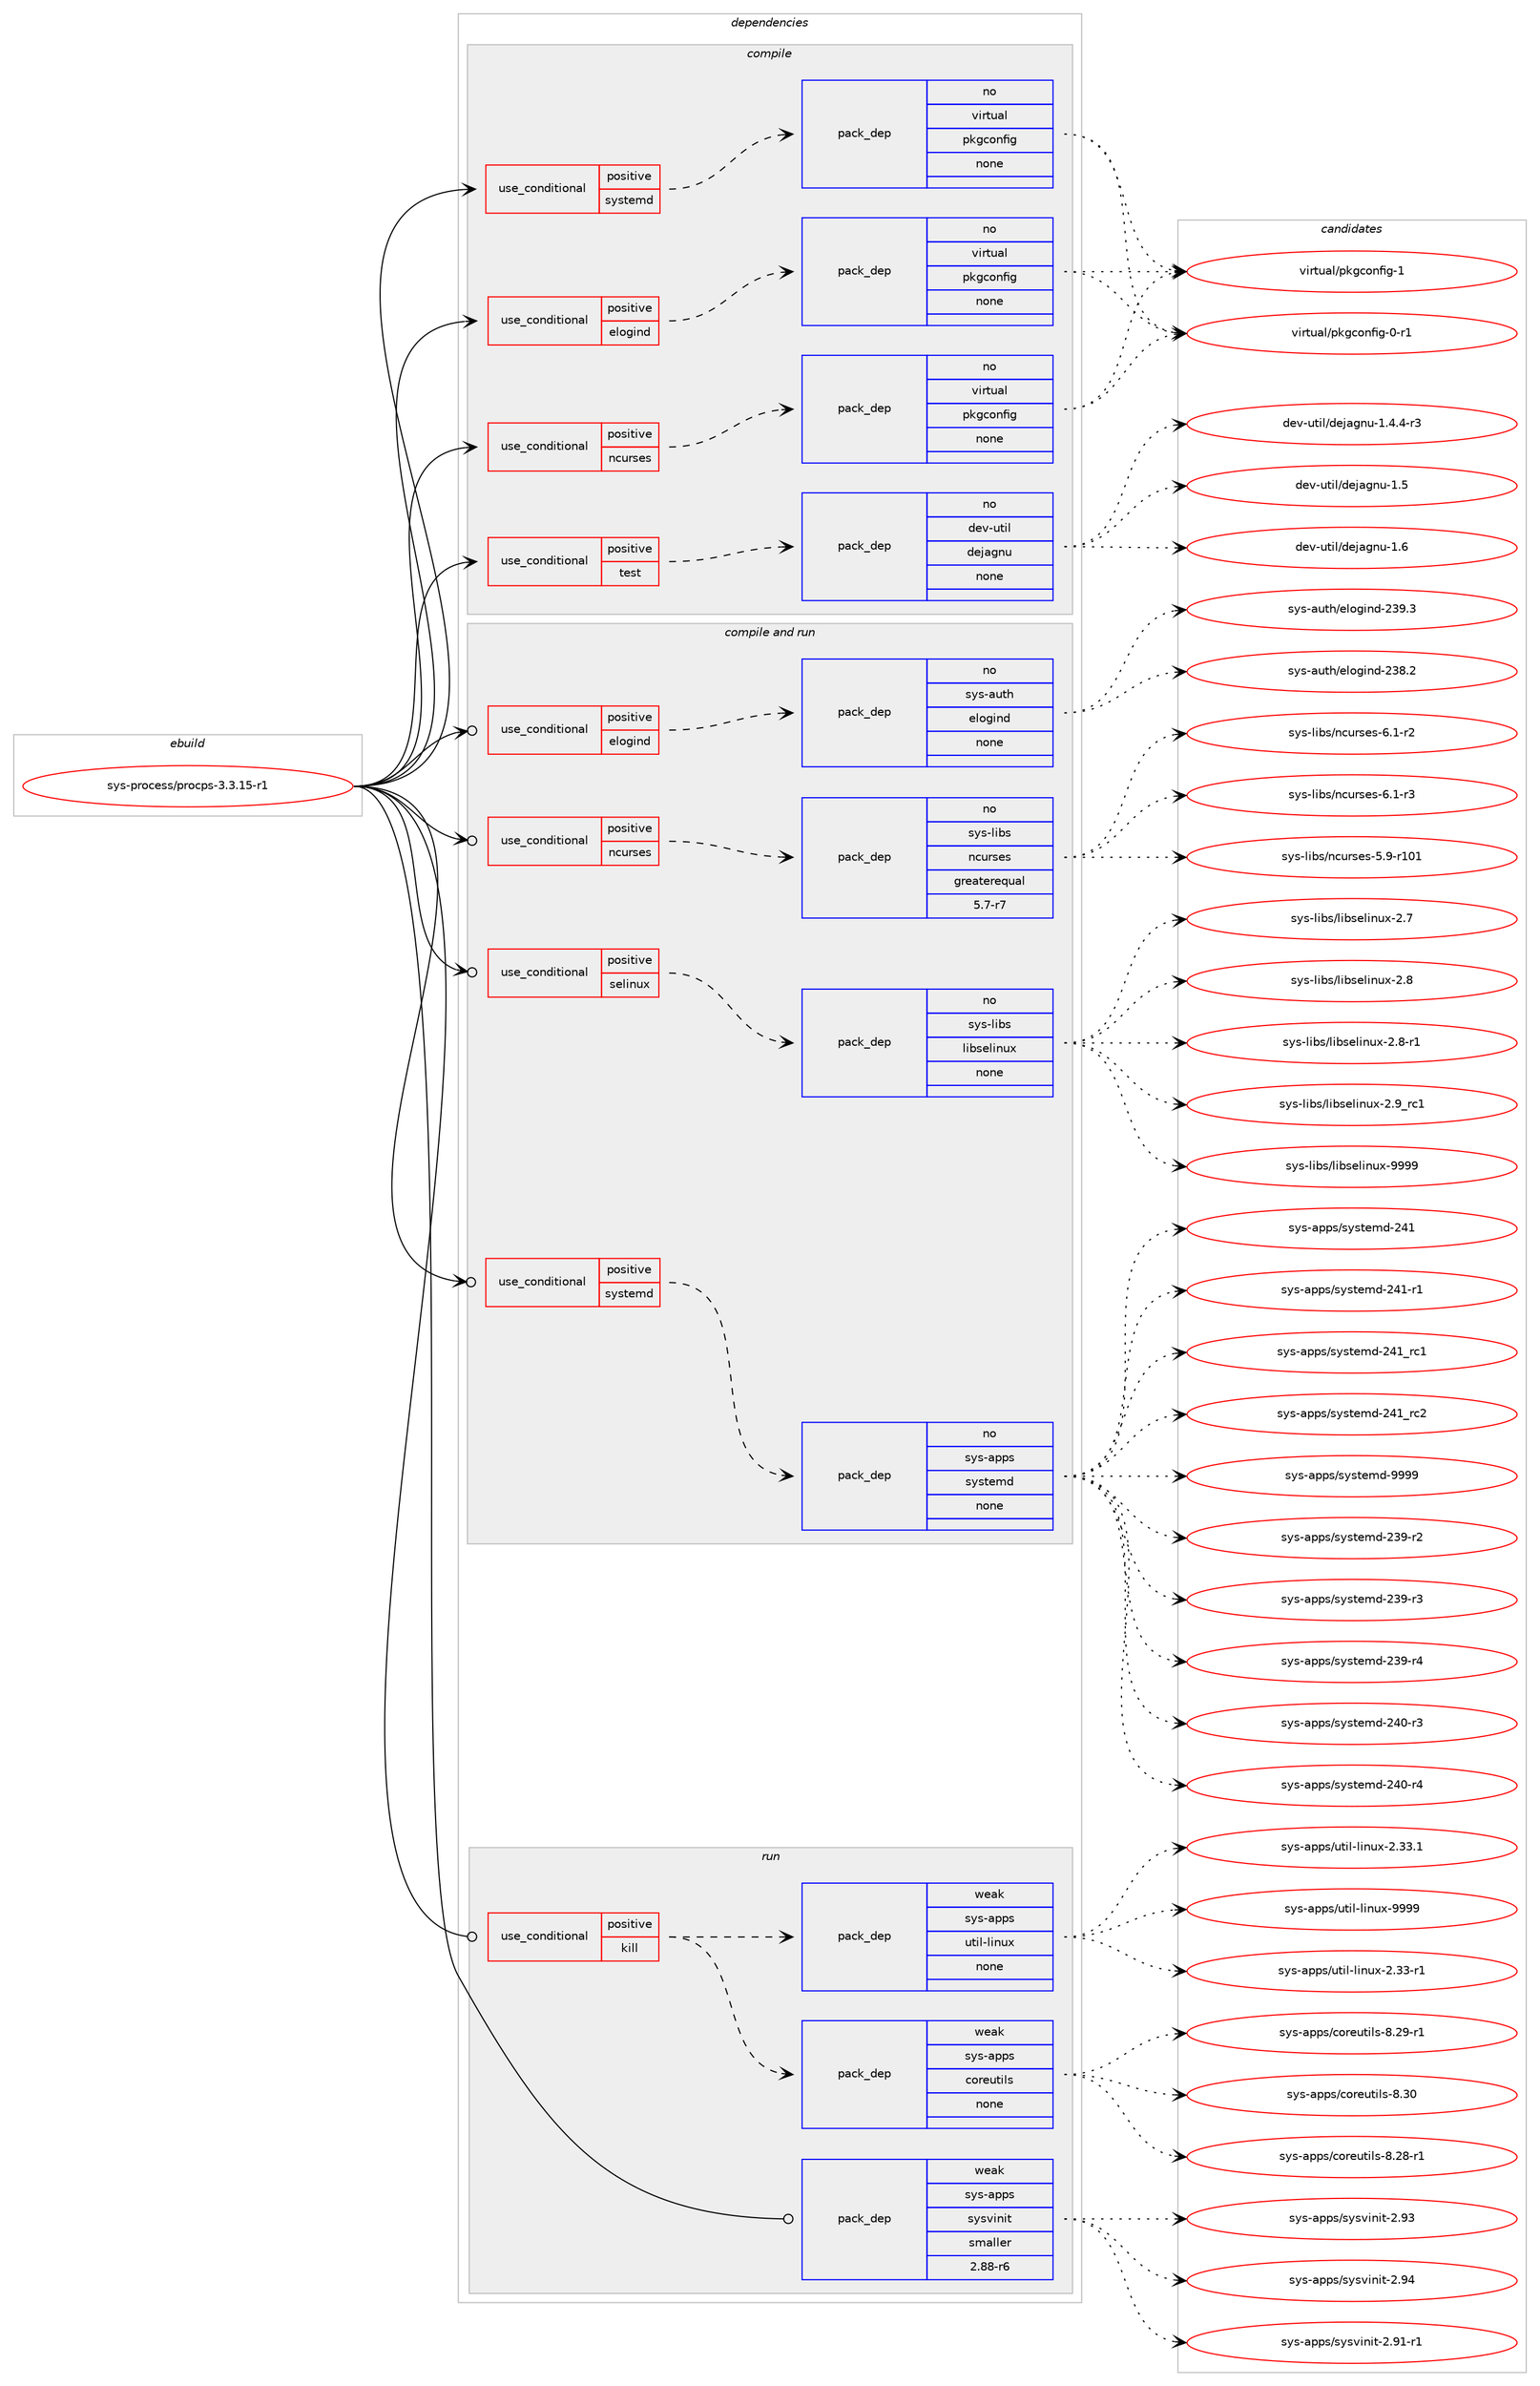 digraph prolog {

# *************
# Graph options
# *************

newrank=true;
concentrate=true;
compound=true;
graph [rankdir=LR,fontname=Helvetica,fontsize=10,ranksep=1.5];#, ranksep=2.5, nodesep=0.2];
edge  [arrowhead=vee];
node  [fontname=Helvetica,fontsize=10];

# **********
# The ebuild
# **********

subgraph cluster_leftcol {
color=gray;
rank=same;
label=<<i>ebuild</i>>;
id [label="sys-process/procps-3.3.15-r1", color=red, width=4, href="../sys-process/procps-3.3.15-r1.svg"];
}

# ****************
# The dependencies
# ****************

subgraph cluster_midcol {
color=gray;
label=<<i>dependencies</i>>;
subgraph cluster_compile {
fillcolor="#eeeeee";
style=filled;
label=<<i>compile</i>>;
subgraph cond462525 {
dependency1740716 [label=<<TABLE BORDER="0" CELLBORDER="1" CELLSPACING="0" CELLPADDING="4"><TR><TD ROWSPAN="3" CELLPADDING="10">use_conditional</TD></TR><TR><TD>positive</TD></TR><TR><TD>elogind</TD></TR></TABLE>>, shape=none, color=red];
subgraph pack1249411 {
dependency1740717 [label=<<TABLE BORDER="0" CELLBORDER="1" CELLSPACING="0" CELLPADDING="4" WIDTH="220"><TR><TD ROWSPAN="6" CELLPADDING="30">pack_dep</TD></TR><TR><TD WIDTH="110">no</TD></TR><TR><TD>virtual</TD></TR><TR><TD>pkgconfig</TD></TR><TR><TD>none</TD></TR><TR><TD></TD></TR></TABLE>>, shape=none, color=blue];
}
dependency1740716:e -> dependency1740717:w [weight=20,style="dashed",arrowhead="vee"];
}
id:e -> dependency1740716:w [weight=20,style="solid",arrowhead="vee"];
subgraph cond462526 {
dependency1740718 [label=<<TABLE BORDER="0" CELLBORDER="1" CELLSPACING="0" CELLPADDING="4"><TR><TD ROWSPAN="3" CELLPADDING="10">use_conditional</TD></TR><TR><TD>positive</TD></TR><TR><TD>ncurses</TD></TR></TABLE>>, shape=none, color=red];
subgraph pack1249412 {
dependency1740719 [label=<<TABLE BORDER="0" CELLBORDER="1" CELLSPACING="0" CELLPADDING="4" WIDTH="220"><TR><TD ROWSPAN="6" CELLPADDING="30">pack_dep</TD></TR><TR><TD WIDTH="110">no</TD></TR><TR><TD>virtual</TD></TR><TR><TD>pkgconfig</TD></TR><TR><TD>none</TD></TR><TR><TD></TD></TR></TABLE>>, shape=none, color=blue];
}
dependency1740718:e -> dependency1740719:w [weight=20,style="dashed",arrowhead="vee"];
}
id:e -> dependency1740718:w [weight=20,style="solid",arrowhead="vee"];
subgraph cond462527 {
dependency1740720 [label=<<TABLE BORDER="0" CELLBORDER="1" CELLSPACING="0" CELLPADDING="4"><TR><TD ROWSPAN="3" CELLPADDING="10">use_conditional</TD></TR><TR><TD>positive</TD></TR><TR><TD>systemd</TD></TR></TABLE>>, shape=none, color=red];
subgraph pack1249413 {
dependency1740721 [label=<<TABLE BORDER="0" CELLBORDER="1" CELLSPACING="0" CELLPADDING="4" WIDTH="220"><TR><TD ROWSPAN="6" CELLPADDING="30">pack_dep</TD></TR><TR><TD WIDTH="110">no</TD></TR><TR><TD>virtual</TD></TR><TR><TD>pkgconfig</TD></TR><TR><TD>none</TD></TR><TR><TD></TD></TR></TABLE>>, shape=none, color=blue];
}
dependency1740720:e -> dependency1740721:w [weight=20,style="dashed",arrowhead="vee"];
}
id:e -> dependency1740720:w [weight=20,style="solid",arrowhead="vee"];
subgraph cond462528 {
dependency1740722 [label=<<TABLE BORDER="0" CELLBORDER="1" CELLSPACING="0" CELLPADDING="4"><TR><TD ROWSPAN="3" CELLPADDING="10">use_conditional</TD></TR><TR><TD>positive</TD></TR><TR><TD>test</TD></TR></TABLE>>, shape=none, color=red];
subgraph pack1249414 {
dependency1740723 [label=<<TABLE BORDER="0" CELLBORDER="1" CELLSPACING="0" CELLPADDING="4" WIDTH="220"><TR><TD ROWSPAN="6" CELLPADDING="30">pack_dep</TD></TR><TR><TD WIDTH="110">no</TD></TR><TR><TD>dev-util</TD></TR><TR><TD>dejagnu</TD></TR><TR><TD>none</TD></TR><TR><TD></TD></TR></TABLE>>, shape=none, color=blue];
}
dependency1740722:e -> dependency1740723:w [weight=20,style="dashed",arrowhead="vee"];
}
id:e -> dependency1740722:w [weight=20,style="solid",arrowhead="vee"];
}
subgraph cluster_compileandrun {
fillcolor="#eeeeee";
style=filled;
label=<<i>compile and run</i>>;
subgraph cond462529 {
dependency1740724 [label=<<TABLE BORDER="0" CELLBORDER="1" CELLSPACING="0" CELLPADDING="4"><TR><TD ROWSPAN="3" CELLPADDING="10">use_conditional</TD></TR><TR><TD>positive</TD></TR><TR><TD>elogind</TD></TR></TABLE>>, shape=none, color=red];
subgraph pack1249415 {
dependency1740725 [label=<<TABLE BORDER="0" CELLBORDER="1" CELLSPACING="0" CELLPADDING="4" WIDTH="220"><TR><TD ROWSPAN="6" CELLPADDING="30">pack_dep</TD></TR><TR><TD WIDTH="110">no</TD></TR><TR><TD>sys-auth</TD></TR><TR><TD>elogind</TD></TR><TR><TD>none</TD></TR><TR><TD></TD></TR></TABLE>>, shape=none, color=blue];
}
dependency1740724:e -> dependency1740725:w [weight=20,style="dashed",arrowhead="vee"];
}
id:e -> dependency1740724:w [weight=20,style="solid",arrowhead="odotvee"];
subgraph cond462530 {
dependency1740726 [label=<<TABLE BORDER="0" CELLBORDER="1" CELLSPACING="0" CELLPADDING="4"><TR><TD ROWSPAN="3" CELLPADDING="10">use_conditional</TD></TR><TR><TD>positive</TD></TR><TR><TD>ncurses</TD></TR></TABLE>>, shape=none, color=red];
subgraph pack1249416 {
dependency1740727 [label=<<TABLE BORDER="0" CELLBORDER="1" CELLSPACING="0" CELLPADDING="4" WIDTH="220"><TR><TD ROWSPAN="6" CELLPADDING="30">pack_dep</TD></TR><TR><TD WIDTH="110">no</TD></TR><TR><TD>sys-libs</TD></TR><TR><TD>ncurses</TD></TR><TR><TD>greaterequal</TD></TR><TR><TD>5.7-r7</TD></TR></TABLE>>, shape=none, color=blue];
}
dependency1740726:e -> dependency1740727:w [weight=20,style="dashed",arrowhead="vee"];
}
id:e -> dependency1740726:w [weight=20,style="solid",arrowhead="odotvee"];
subgraph cond462531 {
dependency1740728 [label=<<TABLE BORDER="0" CELLBORDER="1" CELLSPACING="0" CELLPADDING="4"><TR><TD ROWSPAN="3" CELLPADDING="10">use_conditional</TD></TR><TR><TD>positive</TD></TR><TR><TD>selinux</TD></TR></TABLE>>, shape=none, color=red];
subgraph pack1249417 {
dependency1740729 [label=<<TABLE BORDER="0" CELLBORDER="1" CELLSPACING="0" CELLPADDING="4" WIDTH="220"><TR><TD ROWSPAN="6" CELLPADDING="30">pack_dep</TD></TR><TR><TD WIDTH="110">no</TD></TR><TR><TD>sys-libs</TD></TR><TR><TD>libselinux</TD></TR><TR><TD>none</TD></TR><TR><TD></TD></TR></TABLE>>, shape=none, color=blue];
}
dependency1740728:e -> dependency1740729:w [weight=20,style="dashed",arrowhead="vee"];
}
id:e -> dependency1740728:w [weight=20,style="solid",arrowhead="odotvee"];
subgraph cond462532 {
dependency1740730 [label=<<TABLE BORDER="0" CELLBORDER="1" CELLSPACING="0" CELLPADDING="4"><TR><TD ROWSPAN="3" CELLPADDING="10">use_conditional</TD></TR><TR><TD>positive</TD></TR><TR><TD>systemd</TD></TR></TABLE>>, shape=none, color=red];
subgraph pack1249418 {
dependency1740731 [label=<<TABLE BORDER="0" CELLBORDER="1" CELLSPACING="0" CELLPADDING="4" WIDTH="220"><TR><TD ROWSPAN="6" CELLPADDING="30">pack_dep</TD></TR><TR><TD WIDTH="110">no</TD></TR><TR><TD>sys-apps</TD></TR><TR><TD>systemd</TD></TR><TR><TD>none</TD></TR><TR><TD></TD></TR></TABLE>>, shape=none, color=blue];
}
dependency1740730:e -> dependency1740731:w [weight=20,style="dashed",arrowhead="vee"];
}
id:e -> dependency1740730:w [weight=20,style="solid",arrowhead="odotvee"];
}
subgraph cluster_run {
fillcolor="#eeeeee";
style=filled;
label=<<i>run</i>>;
subgraph cond462533 {
dependency1740732 [label=<<TABLE BORDER="0" CELLBORDER="1" CELLSPACING="0" CELLPADDING="4"><TR><TD ROWSPAN="3" CELLPADDING="10">use_conditional</TD></TR><TR><TD>positive</TD></TR><TR><TD>kill</TD></TR></TABLE>>, shape=none, color=red];
subgraph pack1249419 {
dependency1740733 [label=<<TABLE BORDER="0" CELLBORDER="1" CELLSPACING="0" CELLPADDING="4" WIDTH="220"><TR><TD ROWSPAN="6" CELLPADDING="30">pack_dep</TD></TR><TR><TD WIDTH="110">weak</TD></TR><TR><TD>sys-apps</TD></TR><TR><TD>coreutils</TD></TR><TR><TD>none</TD></TR><TR><TD></TD></TR></TABLE>>, shape=none, color=blue];
}
dependency1740732:e -> dependency1740733:w [weight=20,style="dashed",arrowhead="vee"];
subgraph pack1249420 {
dependency1740734 [label=<<TABLE BORDER="0" CELLBORDER="1" CELLSPACING="0" CELLPADDING="4" WIDTH="220"><TR><TD ROWSPAN="6" CELLPADDING="30">pack_dep</TD></TR><TR><TD WIDTH="110">weak</TD></TR><TR><TD>sys-apps</TD></TR><TR><TD>util-linux</TD></TR><TR><TD>none</TD></TR><TR><TD></TD></TR></TABLE>>, shape=none, color=blue];
}
dependency1740732:e -> dependency1740734:w [weight=20,style="dashed",arrowhead="vee"];
}
id:e -> dependency1740732:w [weight=20,style="solid",arrowhead="odot"];
subgraph pack1249421 {
dependency1740735 [label=<<TABLE BORDER="0" CELLBORDER="1" CELLSPACING="0" CELLPADDING="4" WIDTH="220"><TR><TD ROWSPAN="6" CELLPADDING="30">pack_dep</TD></TR><TR><TD WIDTH="110">weak</TD></TR><TR><TD>sys-apps</TD></TR><TR><TD>sysvinit</TD></TR><TR><TD>smaller</TD></TR><TR><TD>2.88-r6</TD></TR></TABLE>>, shape=none, color=blue];
}
id:e -> dependency1740735:w [weight=20,style="solid",arrowhead="odot"];
}
}

# **************
# The candidates
# **************

subgraph cluster_choices {
rank=same;
color=gray;
label=<<i>candidates</i>>;

subgraph choice1249411 {
color=black;
nodesep=1;
choice11810511411611797108471121071039911111010210510345484511449 [label="virtual/pkgconfig-0-r1", color=red, width=4,href="../virtual/pkgconfig-0-r1.svg"];
choice1181051141161179710847112107103991111101021051034549 [label="virtual/pkgconfig-1", color=red, width=4,href="../virtual/pkgconfig-1.svg"];
dependency1740717:e -> choice11810511411611797108471121071039911111010210510345484511449:w [style=dotted,weight="100"];
dependency1740717:e -> choice1181051141161179710847112107103991111101021051034549:w [style=dotted,weight="100"];
}
subgraph choice1249412 {
color=black;
nodesep=1;
choice11810511411611797108471121071039911111010210510345484511449 [label="virtual/pkgconfig-0-r1", color=red, width=4,href="../virtual/pkgconfig-0-r1.svg"];
choice1181051141161179710847112107103991111101021051034549 [label="virtual/pkgconfig-1", color=red, width=4,href="../virtual/pkgconfig-1.svg"];
dependency1740719:e -> choice11810511411611797108471121071039911111010210510345484511449:w [style=dotted,weight="100"];
dependency1740719:e -> choice1181051141161179710847112107103991111101021051034549:w [style=dotted,weight="100"];
}
subgraph choice1249413 {
color=black;
nodesep=1;
choice11810511411611797108471121071039911111010210510345484511449 [label="virtual/pkgconfig-0-r1", color=red, width=4,href="../virtual/pkgconfig-0-r1.svg"];
choice1181051141161179710847112107103991111101021051034549 [label="virtual/pkgconfig-1", color=red, width=4,href="../virtual/pkgconfig-1.svg"];
dependency1740721:e -> choice11810511411611797108471121071039911111010210510345484511449:w [style=dotted,weight="100"];
dependency1740721:e -> choice1181051141161179710847112107103991111101021051034549:w [style=dotted,weight="100"];
}
subgraph choice1249414 {
color=black;
nodesep=1;
choice1001011184511711610510847100101106971031101174549465246524511451 [label="dev-util/dejagnu-1.4.4-r3", color=red, width=4,href="../dev-util/dejagnu-1.4.4-r3.svg"];
choice10010111845117116105108471001011069710311011745494653 [label="dev-util/dejagnu-1.5", color=red, width=4,href="../dev-util/dejagnu-1.5.svg"];
choice10010111845117116105108471001011069710311011745494654 [label="dev-util/dejagnu-1.6", color=red, width=4,href="../dev-util/dejagnu-1.6.svg"];
dependency1740723:e -> choice1001011184511711610510847100101106971031101174549465246524511451:w [style=dotted,weight="100"];
dependency1740723:e -> choice10010111845117116105108471001011069710311011745494653:w [style=dotted,weight="100"];
dependency1740723:e -> choice10010111845117116105108471001011069710311011745494654:w [style=dotted,weight="100"];
}
subgraph choice1249415 {
color=black;
nodesep=1;
choice115121115459711711610447101108111103105110100455051564650 [label="sys-auth/elogind-238.2", color=red, width=4,href="../sys-auth/elogind-238.2.svg"];
choice115121115459711711610447101108111103105110100455051574651 [label="sys-auth/elogind-239.3", color=red, width=4,href="../sys-auth/elogind-239.3.svg"];
dependency1740725:e -> choice115121115459711711610447101108111103105110100455051564650:w [style=dotted,weight="100"];
dependency1740725:e -> choice115121115459711711610447101108111103105110100455051574651:w [style=dotted,weight="100"];
}
subgraph choice1249416 {
color=black;
nodesep=1;
choice115121115451081059811547110991171141151011154553465745114494849 [label="sys-libs/ncurses-5.9-r101", color=red, width=4,href="../sys-libs/ncurses-5.9-r101.svg"];
choice11512111545108105981154711099117114115101115455446494511450 [label="sys-libs/ncurses-6.1-r2", color=red, width=4,href="../sys-libs/ncurses-6.1-r2.svg"];
choice11512111545108105981154711099117114115101115455446494511451 [label="sys-libs/ncurses-6.1-r3", color=red, width=4,href="../sys-libs/ncurses-6.1-r3.svg"];
dependency1740727:e -> choice115121115451081059811547110991171141151011154553465745114494849:w [style=dotted,weight="100"];
dependency1740727:e -> choice11512111545108105981154711099117114115101115455446494511450:w [style=dotted,weight="100"];
dependency1740727:e -> choice11512111545108105981154711099117114115101115455446494511451:w [style=dotted,weight="100"];
}
subgraph choice1249417 {
color=black;
nodesep=1;
choice1151211154510810598115471081059811510110810511011712045504655 [label="sys-libs/libselinux-2.7", color=red, width=4,href="../sys-libs/libselinux-2.7.svg"];
choice1151211154510810598115471081059811510110810511011712045504656 [label="sys-libs/libselinux-2.8", color=red, width=4,href="../sys-libs/libselinux-2.8.svg"];
choice11512111545108105981154710810598115101108105110117120455046564511449 [label="sys-libs/libselinux-2.8-r1", color=red, width=4,href="../sys-libs/libselinux-2.8-r1.svg"];
choice1151211154510810598115471081059811510110810511011712045504657951149949 [label="sys-libs/libselinux-2.9_rc1", color=red, width=4,href="../sys-libs/libselinux-2.9_rc1.svg"];
choice115121115451081059811547108105981151011081051101171204557575757 [label="sys-libs/libselinux-9999", color=red, width=4,href="../sys-libs/libselinux-9999.svg"];
dependency1740729:e -> choice1151211154510810598115471081059811510110810511011712045504655:w [style=dotted,weight="100"];
dependency1740729:e -> choice1151211154510810598115471081059811510110810511011712045504656:w [style=dotted,weight="100"];
dependency1740729:e -> choice11512111545108105981154710810598115101108105110117120455046564511449:w [style=dotted,weight="100"];
dependency1740729:e -> choice1151211154510810598115471081059811510110810511011712045504657951149949:w [style=dotted,weight="100"];
dependency1740729:e -> choice115121115451081059811547108105981151011081051101171204557575757:w [style=dotted,weight="100"];
}
subgraph choice1249418 {
color=black;
nodesep=1;
choice115121115459711211211547115121115116101109100455051574511450 [label="sys-apps/systemd-239-r2", color=red, width=4,href="../sys-apps/systemd-239-r2.svg"];
choice115121115459711211211547115121115116101109100455051574511451 [label="sys-apps/systemd-239-r3", color=red, width=4,href="../sys-apps/systemd-239-r3.svg"];
choice115121115459711211211547115121115116101109100455051574511452 [label="sys-apps/systemd-239-r4", color=red, width=4,href="../sys-apps/systemd-239-r4.svg"];
choice115121115459711211211547115121115116101109100455052484511451 [label="sys-apps/systemd-240-r3", color=red, width=4,href="../sys-apps/systemd-240-r3.svg"];
choice115121115459711211211547115121115116101109100455052484511452 [label="sys-apps/systemd-240-r4", color=red, width=4,href="../sys-apps/systemd-240-r4.svg"];
choice11512111545971121121154711512111511610110910045505249 [label="sys-apps/systemd-241", color=red, width=4,href="../sys-apps/systemd-241.svg"];
choice115121115459711211211547115121115116101109100455052494511449 [label="sys-apps/systemd-241-r1", color=red, width=4,href="../sys-apps/systemd-241-r1.svg"];
choice11512111545971121121154711512111511610110910045505249951149949 [label="sys-apps/systemd-241_rc1", color=red, width=4,href="../sys-apps/systemd-241_rc1.svg"];
choice11512111545971121121154711512111511610110910045505249951149950 [label="sys-apps/systemd-241_rc2", color=red, width=4,href="../sys-apps/systemd-241_rc2.svg"];
choice1151211154597112112115471151211151161011091004557575757 [label="sys-apps/systemd-9999", color=red, width=4,href="../sys-apps/systemd-9999.svg"];
dependency1740731:e -> choice115121115459711211211547115121115116101109100455051574511450:w [style=dotted,weight="100"];
dependency1740731:e -> choice115121115459711211211547115121115116101109100455051574511451:w [style=dotted,weight="100"];
dependency1740731:e -> choice115121115459711211211547115121115116101109100455051574511452:w [style=dotted,weight="100"];
dependency1740731:e -> choice115121115459711211211547115121115116101109100455052484511451:w [style=dotted,weight="100"];
dependency1740731:e -> choice115121115459711211211547115121115116101109100455052484511452:w [style=dotted,weight="100"];
dependency1740731:e -> choice11512111545971121121154711512111511610110910045505249:w [style=dotted,weight="100"];
dependency1740731:e -> choice115121115459711211211547115121115116101109100455052494511449:w [style=dotted,weight="100"];
dependency1740731:e -> choice11512111545971121121154711512111511610110910045505249951149949:w [style=dotted,weight="100"];
dependency1740731:e -> choice11512111545971121121154711512111511610110910045505249951149950:w [style=dotted,weight="100"];
dependency1740731:e -> choice1151211154597112112115471151211151161011091004557575757:w [style=dotted,weight="100"];
}
subgraph choice1249419 {
color=black;
nodesep=1;
choice1151211154597112112115479911111410111711610510811545564650564511449 [label="sys-apps/coreutils-8.28-r1", color=red, width=4,href="../sys-apps/coreutils-8.28-r1.svg"];
choice1151211154597112112115479911111410111711610510811545564650574511449 [label="sys-apps/coreutils-8.29-r1", color=red, width=4,href="../sys-apps/coreutils-8.29-r1.svg"];
choice115121115459711211211547991111141011171161051081154556465148 [label="sys-apps/coreutils-8.30", color=red, width=4,href="../sys-apps/coreutils-8.30.svg"];
dependency1740733:e -> choice1151211154597112112115479911111410111711610510811545564650564511449:w [style=dotted,weight="100"];
dependency1740733:e -> choice1151211154597112112115479911111410111711610510811545564650574511449:w [style=dotted,weight="100"];
dependency1740733:e -> choice115121115459711211211547991111141011171161051081154556465148:w [style=dotted,weight="100"];
}
subgraph choice1249420 {
color=black;
nodesep=1;
choice1151211154597112112115471171161051084510810511011712045504651514511449 [label="sys-apps/util-linux-2.33-r1", color=red, width=4,href="../sys-apps/util-linux-2.33-r1.svg"];
choice1151211154597112112115471171161051084510810511011712045504651514649 [label="sys-apps/util-linux-2.33.1", color=red, width=4,href="../sys-apps/util-linux-2.33.1.svg"];
choice115121115459711211211547117116105108451081051101171204557575757 [label="sys-apps/util-linux-9999", color=red, width=4,href="../sys-apps/util-linux-9999.svg"];
dependency1740734:e -> choice1151211154597112112115471171161051084510810511011712045504651514511449:w [style=dotted,weight="100"];
dependency1740734:e -> choice1151211154597112112115471171161051084510810511011712045504651514649:w [style=dotted,weight="100"];
dependency1740734:e -> choice115121115459711211211547117116105108451081051101171204557575757:w [style=dotted,weight="100"];
}
subgraph choice1249421 {
color=black;
nodesep=1;
choice11512111545971121121154711512111511810511010511645504657494511449 [label="sys-apps/sysvinit-2.91-r1", color=red, width=4,href="../sys-apps/sysvinit-2.91-r1.svg"];
choice1151211154597112112115471151211151181051101051164550465751 [label="sys-apps/sysvinit-2.93", color=red, width=4,href="../sys-apps/sysvinit-2.93.svg"];
choice1151211154597112112115471151211151181051101051164550465752 [label="sys-apps/sysvinit-2.94", color=red, width=4,href="../sys-apps/sysvinit-2.94.svg"];
dependency1740735:e -> choice11512111545971121121154711512111511810511010511645504657494511449:w [style=dotted,weight="100"];
dependency1740735:e -> choice1151211154597112112115471151211151181051101051164550465751:w [style=dotted,weight="100"];
dependency1740735:e -> choice1151211154597112112115471151211151181051101051164550465752:w [style=dotted,weight="100"];
}
}

}
